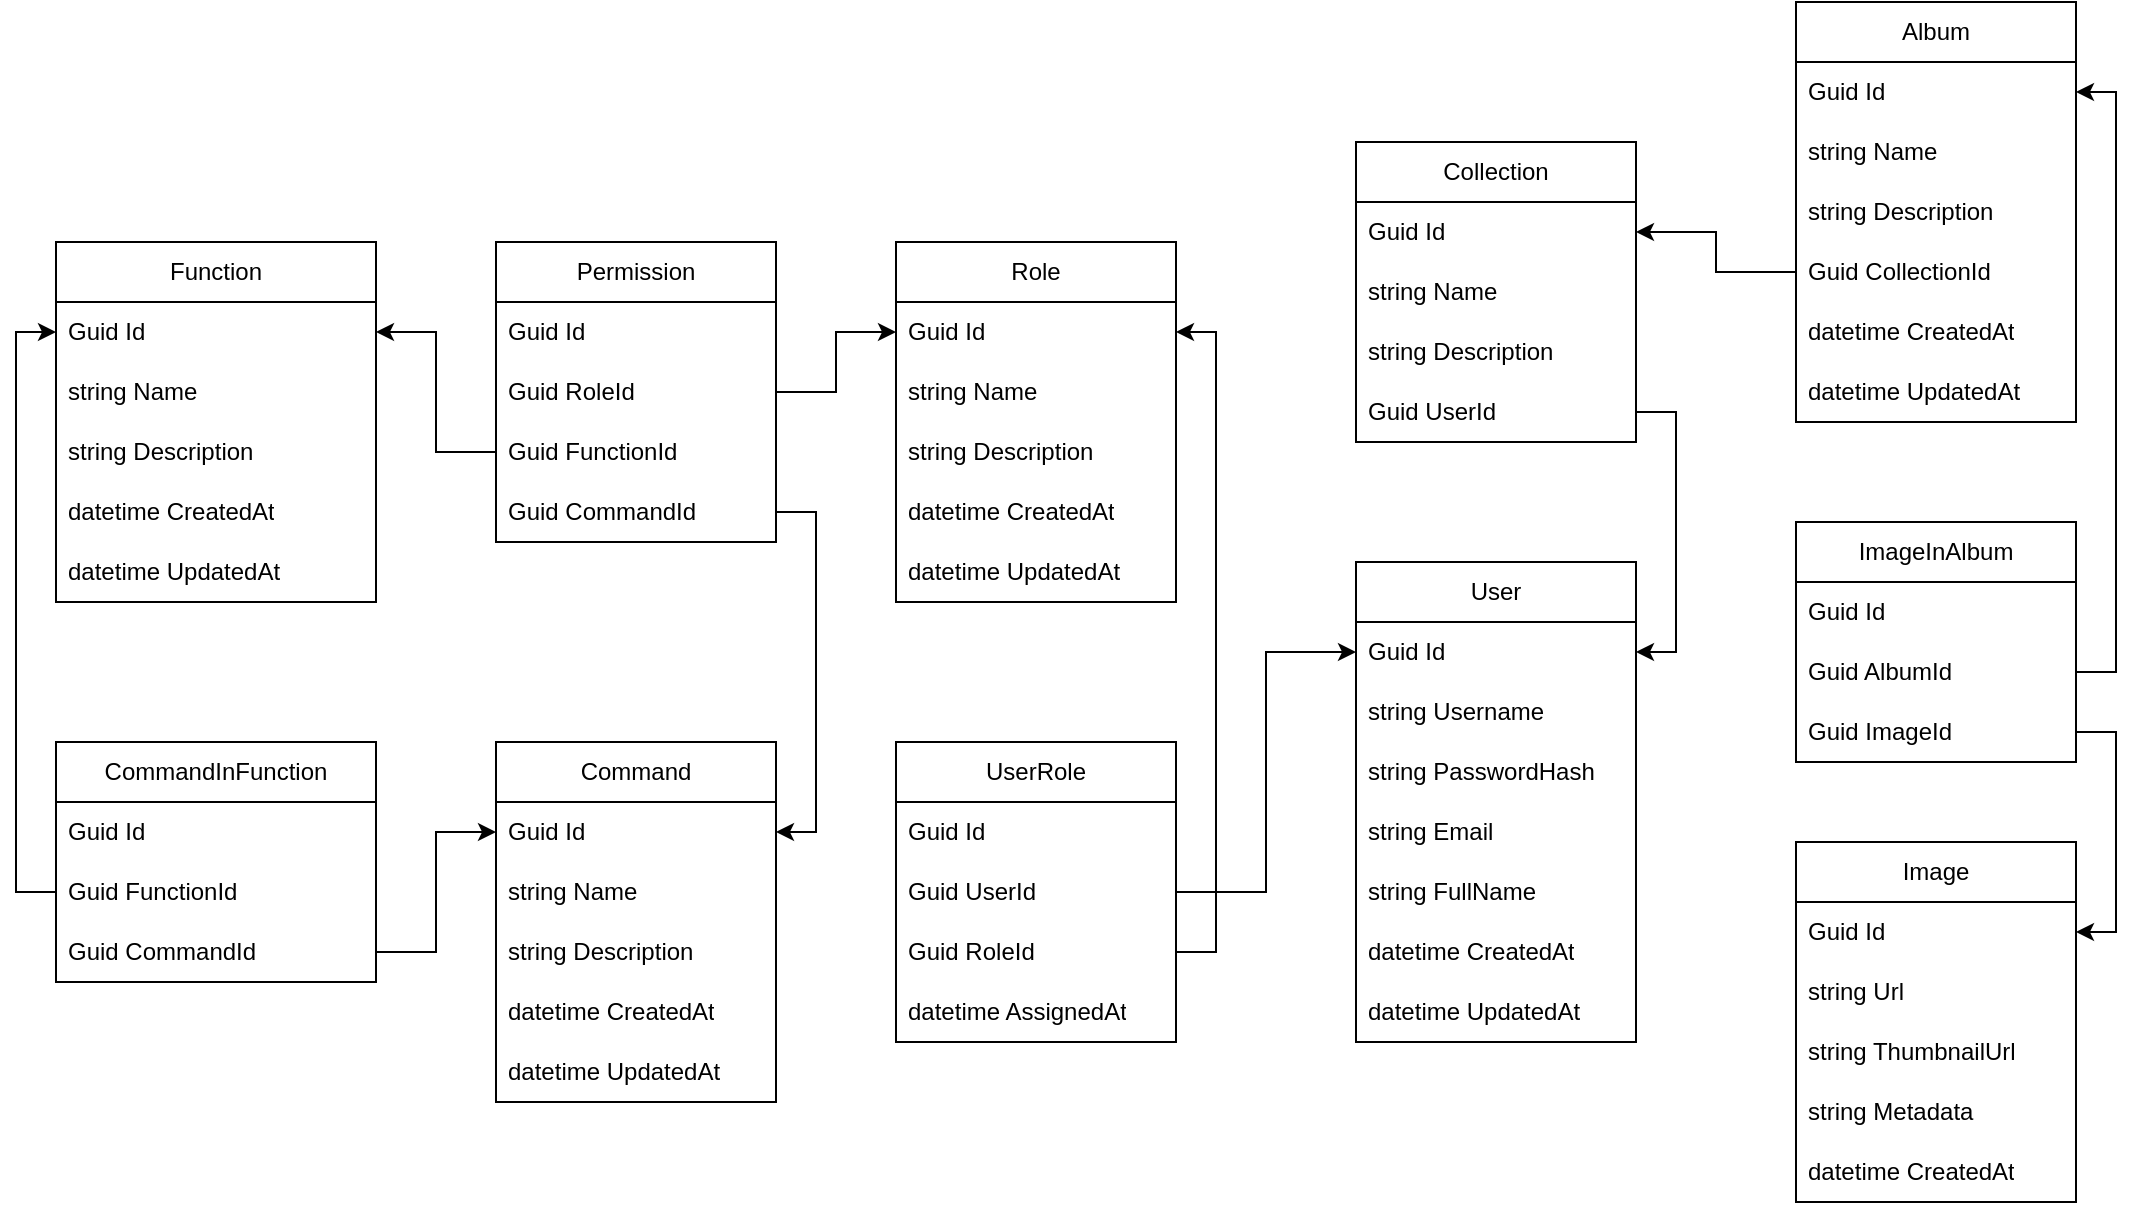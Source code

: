 <mxfile version="26.0.2">
  <diagram name="Page-1" id="929967ad-93f9-6ef4-fab6-5d389245f69c">
    <mxGraphModel dx="1221" dy="725" grid="1" gridSize="10" guides="1" tooltips="1" connect="1" arrows="1" fold="1" page="1" pageScale="1.5" pageWidth="1169" pageHeight="826" background="none" math="0" shadow="0">
      <root>
        <mxCell id="0" style=";html=1;" />
        <mxCell id="1" style=";html=1;" parent="0" />
        <mxCell id="LEmxtr9659id1qwwEW8W-7" value="Collection" style="swimlane;fontStyle=0;childLayout=stackLayout;horizontal=1;startSize=30;horizontalStack=0;resizeParent=1;resizeParentMax=0;resizeLast=0;collapsible=1;marginBottom=0;whiteSpace=wrap;html=1;" vertex="1" parent="1">
          <mxGeometry x="900" y="450" width="140" height="150" as="geometry" />
        </mxCell>
        <mxCell id="LEmxtr9659id1qwwEW8W-8" value="Guid Id" style="text;strokeColor=none;fillColor=none;align=left;verticalAlign=middle;spacingLeft=4;spacingRight=4;overflow=hidden;points=[[0,0.5],[1,0.5]];portConstraint=eastwest;rotatable=0;whiteSpace=wrap;html=1;" vertex="1" parent="LEmxtr9659id1qwwEW8W-7">
          <mxGeometry y="30" width="140" height="30" as="geometry" />
        </mxCell>
        <mxCell id="LEmxtr9659id1qwwEW8W-9" value="string&amp;nbsp;Name" style="text;strokeColor=none;fillColor=none;align=left;verticalAlign=middle;spacingLeft=4;spacingRight=4;overflow=hidden;points=[[0,0.5],[1,0.5]];portConstraint=eastwest;rotatable=0;whiteSpace=wrap;html=1;" vertex="1" parent="LEmxtr9659id1qwwEW8W-7">
          <mxGeometry y="60" width="140" height="30" as="geometry" />
        </mxCell>
        <mxCell id="LEmxtr9659id1qwwEW8W-10" value="string&amp;nbsp;Description" style="text;strokeColor=none;fillColor=none;align=left;verticalAlign=middle;spacingLeft=4;spacingRight=4;overflow=hidden;points=[[0,0.5],[1,0.5]];portConstraint=eastwest;rotatable=0;whiteSpace=wrap;html=1;" vertex="1" parent="LEmxtr9659id1qwwEW8W-7">
          <mxGeometry y="90" width="140" height="30" as="geometry" />
        </mxCell>
        <mxCell id="LEmxtr9659id1qwwEW8W-77" value="Guid UserId" style="text;strokeColor=none;fillColor=none;align=left;verticalAlign=middle;spacingLeft=4;spacingRight=4;overflow=hidden;points=[[0,0.5],[1,0.5]];portConstraint=eastwest;rotatable=0;whiteSpace=wrap;html=1;" vertex="1" parent="LEmxtr9659id1qwwEW8W-7">
          <mxGeometry y="120" width="140" height="30" as="geometry" />
        </mxCell>
        <mxCell id="LEmxtr9659id1qwwEW8W-12" value="Album" style="swimlane;fontStyle=0;childLayout=stackLayout;horizontal=1;startSize=30;horizontalStack=0;resizeParent=1;resizeParentMax=0;resizeLast=0;collapsible=1;marginBottom=0;whiteSpace=wrap;html=1;" vertex="1" parent="1">
          <mxGeometry x="1120" y="380" width="140" height="210" as="geometry" />
        </mxCell>
        <mxCell id="LEmxtr9659id1qwwEW8W-13" value="Guid Id" style="text;strokeColor=none;fillColor=none;align=left;verticalAlign=middle;spacingLeft=4;spacingRight=4;overflow=hidden;points=[[0,0.5],[1,0.5]];portConstraint=eastwest;rotatable=0;whiteSpace=wrap;html=1;" vertex="1" parent="LEmxtr9659id1qwwEW8W-12">
          <mxGeometry y="30" width="140" height="30" as="geometry" />
        </mxCell>
        <mxCell id="LEmxtr9659id1qwwEW8W-14" value="string&amp;nbsp;Name" style="text;strokeColor=none;fillColor=none;align=left;verticalAlign=middle;spacingLeft=4;spacingRight=4;overflow=hidden;points=[[0,0.5],[1,0.5]];portConstraint=eastwest;rotatable=0;whiteSpace=wrap;html=1;" vertex="1" parent="LEmxtr9659id1qwwEW8W-12">
          <mxGeometry y="60" width="140" height="30" as="geometry" />
        </mxCell>
        <mxCell id="LEmxtr9659id1qwwEW8W-15" value="string&amp;nbsp;Description" style="text;strokeColor=none;fillColor=none;align=left;verticalAlign=middle;spacingLeft=4;spacingRight=4;overflow=hidden;points=[[0,0.5],[1,0.5]];portConstraint=eastwest;rotatable=0;whiteSpace=wrap;html=1;" vertex="1" parent="LEmxtr9659id1qwwEW8W-12">
          <mxGeometry y="90" width="140" height="30" as="geometry" />
        </mxCell>
        <mxCell id="LEmxtr9659id1qwwEW8W-78" value="Guid CollectionId" style="text;strokeColor=none;fillColor=none;align=left;verticalAlign=middle;spacingLeft=4;spacingRight=4;overflow=hidden;points=[[0,0.5],[1,0.5]];portConstraint=eastwest;rotatable=0;whiteSpace=wrap;html=1;" vertex="1" parent="LEmxtr9659id1qwwEW8W-12">
          <mxGeometry y="120" width="140" height="30" as="geometry" />
        </mxCell>
        <mxCell id="LEmxtr9659id1qwwEW8W-79" value="datetime&amp;nbsp;CreatedAt" style="text;strokeColor=none;fillColor=none;align=left;verticalAlign=middle;spacingLeft=4;spacingRight=4;overflow=hidden;points=[[0,0.5],[1,0.5]];portConstraint=eastwest;rotatable=0;whiteSpace=wrap;html=1;" vertex="1" parent="LEmxtr9659id1qwwEW8W-12">
          <mxGeometry y="150" width="140" height="30" as="geometry" />
        </mxCell>
        <mxCell id="LEmxtr9659id1qwwEW8W-80" value="datetime&amp;nbsp;UpdatedAt" style="text;strokeColor=none;fillColor=none;align=left;verticalAlign=middle;spacingLeft=4;spacingRight=4;overflow=hidden;points=[[0,0.5],[1,0.5]];portConstraint=eastwest;rotatable=0;whiteSpace=wrap;html=1;" vertex="1" parent="LEmxtr9659id1qwwEW8W-12">
          <mxGeometry y="180" width="140" height="30" as="geometry" />
        </mxCell>
        <mxCell id="LEmxtr9659id1qwwEW8W-16" value="User" style="swimlane;fontStyle=0;childLayout=stackLayout;horizontal=1;startSize=30;horizontalStack=0;resizeParent=1;resizeParentMax=0;resizeLast=0;collapsible=1;marginBottom=0;whiteSpace=wrap;html=1;" vertex="1" parent="1">
          <mxGeometry x="900" y="660" width="140" height="240" as="geometry" />
        </mxCell>
        <mxCell id="LEmxtr9659id1qwwEW8W-17" value="Guid Id" style="text;strokeColor=none;fillColor=none;align=left;verticalAlign=middle;spacingLeft=4;spacingRight=4;overflow=hidden;points=[[0,0.5],[1,0.5]];portConstraint=eastwest;rotatable=0;whiteSpace=wrap;html=1;" vertex="1" parent="LEmxtr9659id1qwwEW8W-16">
          <mxGeometry y="30" width="140" height="30" as="geometry" />
        </mxCell>
        <mxCell id="LEmxtr9659id1qwwEW8W-18" value="string Username " style="text;strokeColor=none;fillColor=none;align=left;verticalAlign=middle;spacingLeft=4;spacingRight=4;overflow=hidden;points=[[0,0.5],[1,0.5]];portConstraint=eastwest;rotatable=0;whiteSpace=wrap;html=1;" vertex="1" parent="LEmxtr9659id1qwwEW8W-16">
          <mxGeometry y="60" width="140" height="30" as="geometry" />
        </mxCell>
        <mxCell id="LEmxtr9659id1qwwEW8W-19" value="string&amp;nbsp;PasswordHash " style="text;strokeColor=none;fillColor=none;align=left;verticalAlign=middle;spacingLeft=4;spacingRight=4;overflow=hidden;points=[[0,0.5],[1,0.5]];portConstraint=eastwest;rotatable=0;whiteSpace=wrap;html=1;" vertex="1" parent="LEmxtr9659id1qwwEW8W-16">
          <mxGeometry y="90" width="140" height="30" as="geometry" />
        </mxCell>
        <mxCell id="LEmxtr9659id1qwwEW8W-53" value="string&amp;nbsp;Email " style="text;strokeColor=none;fillColor=none;align=left;verticalAlign=middle;spacingLeft=4;spacingRight=4;overflow=hidden;points=[[0,0.5],[1,0.5]];portConstraint=eastwest;rotatable=0;whiteSpace=wrap;html=1;" vertex="1" parent="LEmxtr9659id1qwwEW8W-16">
          <mxGeometry y="120" width="140" height="30" as="geometry" />
        </mxCell>
        <mxCell id="LEmxtr9659id1qwwEW8W-54" value="string FullName  " style="text;strokeColor=none;fillColor=none;align=left;verticalAlign=middle;spacingLeft=4;spacingRight=4;overflow=hidden;points=[[0,0.5],[1,0.5]];portConstraint=eastwest;rotatable=0;whiteSpace=wrap;html=1;" vertex="1" parent="LEmxtr9659id1qwwEW8W-16">
          <mxGeometry y="150" width="140" height="30" as="geometry" />
        </mxCell>
        <mxCell id="LEmxtr9659id1qwwEW8W-55" value="datetime&amp;nbsp;CreatedAt " style="text;strokeColor=none;fillColor=none;align=left;verticalAlign=middle;spacingLeft=4;spacingRight=4;overflow=hidden;points=[[0,0.5],[1,0.5]];portConstraint=eastwest;rotatable=0;whiteSpace=wrap;html=1;" vertex="1" parent="LEmxtr9659id1qwwEW8W-16">
          <mxGeometry y="180" width="140" height="30" as="geometry" />
        </mxCell>
        <mxCell id="LEmxtr9659id1qwwEW8W-56" value="datetime&amp;nbsp;UpdatedAt  " style="text;strokeColor=none;fillColor=none;align=left;verticalAlign=middle;spacingLeft=4;spacingRight=4;overflow=hidden;points=[[0,0.5],[1,0.5]];portConstraint=eastwest;rotatable=0;whiteSpace=wrap;html=1;" vertex="1" parent="LEmxtr9659id1qwwEW8W-16">
          <mxGeometry y="210" width="140" height="30" as="geometry" />
        </mxCell>
        <mxCell id="LEmxtr9659id1qwwEW8W-20" value="Image" style="swimlane;fontStyle=0;childLayout=stackLayout;horizontal=1;startSize=30;horizontalStack=0;resizeParent=1;resizeParentMax=0;resizeLast=0;collapsible=1;marginBottom=0;whiteSpace=wrap;html=1;" vertex="1" parent="1">
          <mxGeometry x="1120" y="800" width="140" height="180" as="geometry" />
        </mxCell>
        <mxCell id="LEmxtr9659id1qwwEW8W-21" value="Guid Id" style="text;strokeColor=none;fillColor=none;align=left;verticalAlign=middle;spacingLeft=4;spacingRight=4;overflow=hidden;points=[[0,0.5],[1,0.5]];portConstraint=eastwest;rotatable=0;whiteSpace=wrap;html=1;" vertex="1" parent="LEmxtr9659id1qwwEW8W-20">
          <mxGeometry y="30" width="140" height="30" as="geometry" />
        </mxCell>
        <mxCell id="LEmxtr9659id1qwwEW8W-22" value="string Url" style="text;strokeColor=none;fillColor=none;align=left;verticalAlign=middle;spacingLeft=4;spacingRight=4;overflow=hidden;points=[[0,0.5],[1,0.5]];portConstraint=eastwest;rotatable=0;whiteSpace=wrap;html=1;" vertex="1" parent="LEmxtr9659id1qwwEW8W-20">
          <mxGeometry y="60" width="140" height="30" as="geometry" />
        </mxCell>
        <mxCell id="LEmxtr9659id1qwwEW8W-81" value="string ThumbnailUrl " style="text;strokeColor=none;fillColor=none;align=left;verticalAlign=middle;spacingLeft=4;spacingRight=4;overflow=hidden;points=[[0,0.5],[1,0.5]];portConstraint=eastwest;rotatable=0;whiteSpace=wrap;html=1;" vertex="1" parent="LEmxtr9659id1qwwEW8W-20">
          <mxGeometry y="90" width="140" height="30" as="geometry" />
        </mxCell>
        <mxCell id="LEmxtr9659id1qwwEW8W-82" value="string Metadata  " style="text;strokeColor=none;fillColor=none;align=left;verticalAlign=middle;spacingLeft=4;spacingRight=4;overflow=hidden;points=[[0,0.5],[1,0.5]];portConstraint=eastwest;rotatable=0;whiteSpace=wrap;html=1;" vertex="1" parent="LEmxtr9659id1qwwEW8W-20">
          <mxGeometry y="120" width="140" height="30" as="geometry" />
        </mxCell>
        <mxCell id="LEmxtr9659id1qwwEW8W-83" value="datetime&amp;nbsp;CreatedAt" style="text;strokeColor=none;fillColor=none;align=left;verticalAlign=middle;spacingLeft=4;spacingRight=4;overflow=hidden;points=[[0,0.5],[1,0.5]];portConstraint=eastwest;rotatable=0;whiteSpace=wrap;html=1;" vertex="1" parent="LEmxtr9659id1qwwEW8W-20">
          <mxGeometry y="150" width="140" height="30" as="geometry" />
        </mxCell>
        <mxCell id="LEmxtr9659id1qwwEW8W-24" value="Role" style="swimlane;fontStyle=0;childLayout=stackLayout;horizontal=1;startSize=30;horizontalStack=0;resizeParent=1;resizeParentMax=0;resizeLast=0;collapsible=1;marginBottom=0;whiteSpace=wrap;html=1;" vertex="1" parent="1">
          <mxGeometry x="670" y="500" width="140" height="180" as="geometry" />
        </mxCell>
        <mxCell id="LEmxtr9659id1qwwEW8W-25" value="Guid Id" style="text;strokeColor=none;fillColor=none;align=left;verticalAlign=middle;spacingLeft=4;spacingRight=4;overflow=hidden;points=[[0,0.5],[1,0.5]];portConstraint=eastwest;rotatable=0;whiteSpace=wrap;html=1;" vertex="1" parent="LEmxtr9659id1qwwEW8W-24">
          <mxGeometry y="30" width="140" height="30" as="geometry" />
        </mxCell>
        <mxCell id="LEmxtr9659id1qwwEW8W-26" value="string&amp;nbsp;Name " style="text;strokeColor=none;fillColor=none;align=left;verticalAlign=middle;spacingLeft=4;spacingRight=4;overflow=hidden;points=[[0,0.5],[1,0.5]];portConstraint=eastwest;rotatable=0;whiteSpace=wrap;html=1;" vertex="1" parent="LEmxtr9659id1qwwEW8W-24">
          <mxGeometry y="60" width="140" height="30" as="geometry" />
        </mxCell>
        <mxCell id="LEmxtr9659id1qwwEW8W-60" value="string&amp;nbsp;Description  " style="text;strokeColor=none;fillColor=none;align=left;verticalAlign=middle;spacingLeft=4;spacingRight=4;overflow=hidden;points=[[0,0.5],[1,0.5]];portConstraint=eastwest;rotatable=0;whiteSpace=wrap;html=1;" vertex="1" parent="LEmxtr9659id1qwwEW8W-24">
          <mxGeometry y="90" width="140" height="30" as="geometry" />
        </mxCell>
        <mxCell id="LEmxtr9659id1qwwEW8W-64" value="datetime CreatedAt " style="text;strokeColor=none;fillColor=none;align=left;verticalAlign=middle;spacingLeft=4;spacingRight=4;overflow=hidden;points=[[0,0.5],[1,0.5]];portConstraint=eastwest;rotatable=0;whiteSpace=wrap;html=1;" vertex="1" parent="LEmxtr9659id1qwwEW8W-24">
          <mxGeometry y="120" width="140" height="30" as="geometry" />
        </mxCell>
        <mxCell id="LEmxtr9659id1qwwEW8W-65" value="datetime UpdatedAt  " style="text;strokeColor=none;fillColor=none;align=left;verticalAlign=middle;spacingLeft=4;spacingRight=4;overflow=hidden;points=[[0,0.5],[1,0.5]];portConstraint=eastwest;rotatable=0;whiteSpace=wrap;html=1;" vertex="1" parent="LEmxtr9659id1qwwEW8W-24">
          <mxGeometry y="150" width="140" height="30" as="geometry" />
        </mxCell>
        <mxCell id="LEmxtr9659id1qwwEW8W-28" value="Function" style="swimlane;fontStyle=0;childLayout=stackLayout;horizontal=1;startSize=30;horizontalStack=0;resizeParent=1;resizeParentMax=0;resizeLast=0;collapsible=1;marginBottom=0;whiteSpace=wrap;html=1;" vertex="1" parent="1">
          <mxGeometry x="250" y="500" width="160" height="180" as="geometry" />
        </mxCell>
        <mxCell id="LEmxtr9659id1qwwEW8W-29" value="Guid Id" style="text;strokeColor=none;fillColor=none;align=left;verticalAlign=middle;spacingLeft=4;spacingRight=4;overflow=hidden;points=[[0,0.5],[1,0.5]];portConstraint=eastwest;rotatable=0;whiteSpace=wrap;html=1;" vertex="1" parent="LEmxtr9659id1qwwEW8W-28">
          <mxGeometry y="30" width="160" height="30" as="geometry" />
        </mxCell>
        <mxCell id="LEmxtr9659id1qwwEW8W-30" value="string&amp;nbsp;Name" style="text;strokeColor=none;fillColor=none;align=left;verticalAlign=middle;spacingLeft=4;spacingRight=4;overflow=hidden;points=[[0,0.5],[1,0.5]];portConstraint=eastwest;rotatable=0;whiteSpace=wrap;html=1;" vertex="1" parent="LEmxtr9659id1qwwEW8W-28">
          <mxGeometry y="60" width="160" height="30" as="geometry" />
        </mxCell>
        <mxCell id="LEmxtr9659id1qwwEW8W-31" value="string&amp;nbsp;Description" style="text;strokeColor=none;fillColor=none;align=left;verticalAlign=middle;spacingLeft=4;spacingRight=4;overflow=hidden;points=[[0,0.5],[1,0.5]];portConstraint=eastwest;rotatable=0;whiteSpace=wrap;html=1;" vertex="1" parent="LEmxtr9659id1qwwEW8W-28">
          <mxGeometry y="90" width="160" height="30" as="geometry" />
        </mxCell>
        <mxCell id="LEmxtr9659id1qwwEW8W-67" value="datetime CreatedAt" style="text;strokeColor=none;fillColor=none;align=left;verticalAlign=middle;spacingLeft=4;spacingRight=4;overflow=hidden;points=[[0,0.5],[1,0.5]];portConstraint=eastwest;rotatable=0;whiteSpace=wrap;html=1;" vertex="1" parent="LEmxtr9659id1qwwEW8W-28">
          <mxGeometry y="120" width="160" height="30" as="geometry" />
        </mxCell>
        <mxCell id="LEmxtr9659id1qwwEW8W-68" value="datetime UpdatedAt " style="text;strokeColor=none;fillColor=none;align=left;verticalAlign=middle;spacingLeft=4;spacingRight=4;overflow=hidden;points=[[0,0.5],[1,0.5]];portConstraint=eastwest;rotatable=0;whiteSpace=wrap;html=1;" vertex="1" parent="LEmxtr9659id1qwwEW8W-28">
          <mxGeometry y="150" width="160" height="30" as="geometry" />
        </mxCell>
        <mxCell id="LEmxtr9659id1qwwEW8W-32" value="Command" style="swimlane;fontStyle=0;childLayout=stackLayout;horizontal=1;startSize=30;horizontalStack=0;resizeParent=1;resizeParentMax=0;resizeLast=0;collapsible=1;marginBottom=0;whiteSpace=wrap;html=1;" vertex="1" parent="1">
          <mxGeometry x="470" y="750" width="140" height="180" as="geometry" />
        </mxCell>
        <mxCell id="LEmxtr9659id1qwwEW8W-33" value="Guid Id" style="text;strokeColor=none;fillColor=none;align=left;verticalAlign=middle;spacingLeft=4;spacingRight=4;overflow=hidden;points=[[0,0.5],[1,0.5]];portConstraint=eastwest;rotatable=0;whiteSpace=wrap;html=1;" vertex="1" parent="LEmxtr9659id1qwwEW8W-32">
          <mxGeometry y="30" width="140" height="30" as="geometry" />
        </mxCell>
        <mxCell id="LEmxtr9659id1qwwEW8W-34" value="string&amp;nbsp;Name" style="text;strokeColor=none;fillColor=none;align=left;verticalAlign=middle;spacingLeft=4;spacingRight=4;overflow=hidden;points=[[0,0.5],[1,0.5]];portConstraint=eastwest;rotatable=0;whiteSpace=wrap;html=1;" vertex="1" parent="LEmxtr9659id1qwwEW8W-32">
          <mxGeometry y="60" width="140" height="30" as="geometry" />
        </mxCell>
        <mxCell id="LEmxtr9659id1qwwEW8W-35" value="string&amp;nbsp;Description" style="text;strokeColor=none;fillColor=none;align=left;verticalAlign=middle;spacingLeft=4;spacingRight=4;overflow=hidden;points=[[0,0.5],[1,0.5]];portConstraint=eastwest;rotatable=0;whiteSpace=wrap;html=1;" vertex="1" parent="LEmxtr9659id1qwwEW8W-32">
          <mxGeometry y="90" width="140" height="30" as="geometry" />
        </mxCell>
        <mxCell id="LEmxtr9659id1qwwEW8W-69" value="datetime CreatedAt" style="text;strokeColor=none;fillColor=none;align=left;verticalAlign=middle;spacingLeft=4;spacingRight=4;overflow=hidden;points=[[0,0.5],[1,0.5]];portConstraint=eastwest;rotatable=0;whiteSpace=wrap;html=1;" vertex="1" parent="LEmxtr9659id1qwwEW8W-32">
          <mxGeometry y="120" width="140" height="30" as="geometry" />
        </mxCell>
        <mxCell id="LEmxtr9659id1qwwEW8W-70" value="datetime UpdatedAt" style="text;strokeColor=none;fillColor=none;align=left;verticalAlign=middle;spacingLeft=4;spacingRight=4;overflow=hidden;points=[[0,0.5],[1,0.5]];portConstraint=eastwest;rotatable=0;whiteSpace=wrap;html=1;" vertex="1" parent="LEmxtr9659id1qwwEW8W-32">
          <mxGeometry y="150" width="140" height="30" as="geometry" />
        </mxCell>
        <mxCell id="LEmxtr9659id1qwwEW8W-36" value="CommandInFunction" style="swimlane;fontStyle=0;childLayout=stackLayout;horizontal=1;startSize=30;horizontalStack=0;resizeParent=1;resizeParentMax=0;resizeLast=0;collapsible=1;marginBottom=0;whiteSpace=wrap;html=1;" vertex="1" parent="1">
          <mxGeometry x="250" y="750" width="160" height="120" as="geometry" />
        </mxCell>
        <mxCell id="LEmxtr9659id1qwwEW8W-37" value="Guid Id" style="text;strokeColor=none;fillColor=none;align=left;verticalAlign=middle;spacingLeft=4;spacingRight=4;overflow=hidden;points=[[0,0.5],[1,0.5]];portConstraint=eastwest;rotatable=0;whiteSpace=wrap;html=1;" vertex="1" parent="LEmxtr9659id1qwwEW8W-36">
          <mxGeometry y="30" width="160" height="30" as="geometry" />
        </mxCell>
        <mxCell id="LEmxtr9659id1qwwEW8W-71" value="Guid FunctionId " style="text;strokeColor=none;fillColor=none;align=left;verticalAlign=middle;spacingLeft=4;spacingRight=4;overflow=hidden;points=[[0,0.5],[1,0.5]];portConstraint=eastwest;rotatable=0;whiteSpace=wrap;html=1;" vertex="1" parent="LEmxtr9659id1qwwEW8W-36">
          <mxGeometry y="60" width="160" height="30" as="geometry" />
        </mxCell>
        <mxCell id="LEmxtr9659id1qwwEW8W-72" value="Guid CommandId " style="text;strokeColor=none;fillColor=none;align=left;verticalAlign=middle;spacingLeft=4;spacingRight=4;overflow=hidden;points=[[0,0.5],[1,0.5]];portConstraint=eastwest;rotatable=0;whiteSpace=wrap;html=1;" vertex="1" parent="LEmxtr9659id1qwwEW8W-36">
          <mxGeometry y="90" width="160" height="30" as="geometry" />
        </mxCell>
        <mxCell id="LEmxtr9659id1qwwEW8W-41" value="Permission" style="swimlane;fontStyle=0;childLayout=stackLayout;horizontal=1;startSize=30;horizontalStack=0;resizeParent=1;resizeParentMax=0;resizeLast=0;collapsible=1;marginBottom=0;whiteSpace=wrap;html=1;" vertex="1" parent="1">
          <mxGeometry x="470" y="500" width="140" height="150" as="geometry" />
        </mxCell>
        <mxCell id="LEmxtr9659id1qwwEW8W-42" value="Guid Id" style="text;strokeColor=none;fillColor=none;align=left;verticalAlign=middle;spacingLeft=4;spacingRight=4;overflow=hidden;points=[[0,0.5],[1,0.5]];portConstraint=eastwest;rotatable=0;whiteSpace=wrap;html=1;" vertex="1" parent="LEmxtr9659id1qwwEW8W-41">
          <mxGeometry y="30" width="140" height="30" as="geometry" />
        </mxCell>
        <mxCell id="LEmxtr9659id1qwwEW8W-73" value="Guid RoleId " style="text;strokeColor=none;fillColor=none;align=left;verticalAlign=middle;spacingLeft=4;spacingRight=4;overflow=hidden;points=[[0,0.5],[1,0.5]];portConstraint=eastwest;rotatable=0;whiteSpace=wrap;html=1;" vertex="1" parent="LEmxtr9659id1qwwEW8W-41">
          <mxGeometry y="60" width="140" height="30" as="geometry" />
        </mxCell>
        <mxCell id="LEmxtr9659id1qwwEW8W-74" value="Guid FunctionId " style="text;strokeColor=none;fillColor=none;align=left;verticalAlign=middle;spacingLeft=4;spacingRight=4;overflow=hidden;points=[[0,0.5],[1,0.5]];portConstraint=eastwest;rotatable=0;whiteSpace=wrap;html=1;" vertex="1" parent="LEmxtr9659id1qwwEW8W-41">
          <mxGeometry y="90" width="140" height="30" as="geometry" />
        </mxCell>
        <mxCell id="LEmxtr9659id1qwwEW8W-75" value="Guid CommandId " style="text;strokeColor=none;fillColor=none;align=left;verticalAlign=middle;spacingLeft=4;spacingRight=4;overflow=hidden;points=[[0,0.5],[1,0.5]];portConstraint=eastwest;rotatable=0;whiteSpace=wrap;html=1;" vertex="1" parent="LEmxtr9659id1qwwEW8W-41">
          <mxGeometry y="120" width="140" height="30" as="geometry" />
        </mxCell>
        <mxCell id="LEmxtr9659id1qwwEW8W-45" value="UserRole" style="swimlane;fontStyle=0;childLayout=stackLayout;horizontal=1;startSize=30;horizontalStack=0;resizeParent=1;resizeParentMax=0;resizeLast=0;collapsible=1;marginBottom=0;whiteSpace=wrap;html=1;" vertex="1" parent="1">
          <mxGeometry x="670" y="750" width="140" height="150" as="geometry" />
        </mxCell>
        <mxCell id="LEmxtr9659id1qwwEW8W-46" value="Guid Id" style="text;strokeColor=none;fillColor=none;align=left;verticalAlign=middle;spacingLeft=4;spacingRight=4;overflow=hidden;points=[[0,0.5],[1,0.5]];portConstraint=eastwest;rotatable=0;whiteSpace=wrap;html=1;" vertex="1" parent="LEmxtr9659id1qwwEW8W-45">
          <mxGeometry y="30" width="140" height="30" as="geometry" />
        </mxCell>
        <mxCell id="LEmxtr9659id1qwwEW8W-47" value="Guid UserId" style="text;strokeColor=none;fillColor=none;align=left;verticalAlign=middle;spacingLeft=4;spacingRight=4;overflow=hidden;points=[[0,0.5],[1,0.5]];portConstraint=eastwest;rotatable=0;whiteSpace=wrap;html=1;" vertex="1" parent="LEmxtr9659id1qwwEW8W-45">
          <mxGeometry y="60" width="140" height="30" as="geometry" />
        </mxCell>
        <mxCell id="LEmxtr9659id1qwwEW8W-48" value="Guid RoleId" style="text;strokeColor=none;fillColor=none;align=left;verticalAlign=middle;spacingLeft=4;spacingRight=4;overflow=hidden;points=[[0,0.5],[1,0.5]];portConstraint=eastwest;rotatable=0;whiteSpace=wrap;html=1;" vertex="1" parent="LEmxtr9659id1qwwEW8W-45">
          <mxGeometry y="90" width="140" height="30" as="geometry" />
        </mxCell>
        <mxCell id="LEmxtr9659id1qwwEW8W-66" value="datetime AssignedAt " style="text;strokeColor=none;fillColor=none;align=left;verticalAlign=middle;spacingLeft=4;spacingRight=4;overflow=hidden;points=[[0,0.5],[1,0.5]];portConstraint=eastwest;rotatable=0;whiteSpace=wrap;html=1;" vertex="1" parent="LEmxtr9659id1qwwEW8W-45">
          <mxGeometry y="120" width="140" height="30" as="geometry" />
        </mxCell>
        <mxCell id="LEmxtr9659id1qwwEW8W-49" value="ImageInAlbum" style="swimlane;fontStyle=0;childLayout=stackLayout;horizontal=1;startSize=30;horizontalStack=0;resizeParent=1;resizeParentMax=0;resizeLast=0;collapsible=1;marginBottom=0;whiteSpace=wrap;html=1;" vertex="1" parent="1">
          <mxGeometry x="1120" y="640" width="140" height="120" as="geometry" />
        </mxCell>
        <mxCell id="LEmxtr9659id1qwwEW8W-50" value="Guid Id" style="text;strokeColor=none;fillColor=none;align=left;verticalAlign=middle;spacingLeft=4;spacingRight=4;overflow=hidden;points=[[0,0.5],[1,0.5]];portConstraint=eastwest;rotatable=0;whiteSpace=wrap;html=1;" vertex="1" parent="LEmxtr9659id1qwwEW8W-49">
          <mxGeometry y="30" width="140" height="30" as="geometry" />
        </mxCell>
        <mxCell id="LEmxtr9659id1qwwEW8W-84" value="Guid AlbumId " style="text;strokeColor=none;fillColor=none;align=left;verticalAlign=middle;spacingLeft=4;spacingRight=4;overflow=hidden;points=[[0,0.5],[1,0.5]];portConstraint=eastwest;rotatable=0;whiteSpace=wrap;html=1;" vertex="1" parent="LEmxtr9659id1qwwEW8W-49">
          <mxGeometry y="60" width="140" height="30" as="geometry" />
        </mxCell>
        <mxCell id="LEmxtr9659id1qwwEW8W-85" value="Guid ImageId  " style="text;strokeColor=none;fillColor=none;align=left;verticalAlign=middle;spacingLeft=4;spacingRight=4;overflow=hidden;points=[[0,0.5],[1,0.5]];portConstraint=eastwest;rotatable=0;whiteSpace=wrap;html=1;" vertex="1" parent="LEmxtr9659id1qwwEW8W-49">
          <mxGeometry y="90" width="140" height="30" as="geometry" />
        </mxCell>
        <mxCell id="LEmxtr9659id1qwwEW8W-95" style="edgeStyle=orthogonalEdgeStyle;rounded=0;orthogonalLoop=1;jettySize=auto;html=1;exitX=0;exitY=0.5;exitDx=0;exitDy=0;entryX=0;entryY=0.5;entryDx=0;entryDy=0;" edge="1" parent="1" source="LEmxtr9659id1qwwEW8W-71" target="LEmxtr9659id1qwwEW8W-29">
          <mxGeometry relative="1" as="geometry" />
        </mxCell>
        <mxCell id="LEmxtr9659id1qwwEW8W-96" style="edgeStyle=orthogonalEdgeStyle;rounded=0;orthogonalLoop=1;jettySize=auto;html=1;exitX=1;exitY=0.5;exitDx=0;exitDy=0;entryX=0;entryY=0.5;entryDx=0;entryDy=0;" edge="1" parent="1" source="LEmxtr9659id1qwwEW8W-72" target="LEmxtr9659id1qwwEW8W-33">
          <mxGeometry relative="1" as="geometry" />
        </mxCell>
        <mxCell id="LEmxtr9659id1qwwEW8W-97" style="edgeStyle=orthogonalEdgeStyle;rounded=0;orthogonalLoop=1;jettySize=auto;html=1;exitX=0;exitY=0.5;exitDx=0;exitDy=0;entryX=1;entryY=0.5;entryDx=0;entryDy=0;" edge="1" parent="1" source="LEmxtr9659id1qwwEW8W-74" target="LEmxtr9659id1qwwEW8W-29">
          <mxGeometry relative="1" as="geometry" />
        </mxCell>
        <mxCell id="LEmxtr9659id1qwwEW8W-98" style="edgeStyle=orthogonalEdgeStyle;rounded=0;orthogonalLoop=1;jettySize=auto;html=1;exitX=1;exitY=0.5;exitDx=0;exitDy=0;entryX=1;entryY=0.5;entryDx=0;entryDy=0;" edge="1" parent="1" source="LEmxtr9659id1qwwEW8W-75" target="LEmxtr9659id1qwwEW8W-33">
          <mxGeometry relative="1" as="geometry" />
        </mxCell>
        <mxCell id="LEmxtr9659id1qwwEW8W-99" style="edgeStyle=orthogonalEdgeStyle;rounded=0;orthogonalLoop=1;jettySize=auto;html=1;exitX=1;exitY=0.5;exitDx=0;exitDy=0;entryX=0;entryY=0.5;entryDx=0;entryDy=0;" edge="1" parent="1" source="LEmxtr9659id1qwwEW8W-73" target="LEmxtr9659id1qwwEW8W-25">
          <mxGeometry relative="1" as="geometry" />
        </mxCell>
        <mxCell id="LEmxtr9659id1qwwEW8W-100" style="edgeStyle=orthogonalEdgeStyle;rounded=0;orthogonalLoop=1;jettySize=auto;html=1;exitX=1;exitY=0.5;exitDx=0;exitDy=0;entryX=1;entryY=0.5;entryDx=0;entryDy=0;" edge="1" parent="1" source="LEmxtr9659id1qwwEW8W-48" target="LEmxtr9659id1qwwEW8W-25">
          <mxGeometry relative="1" as="geometry" />
        </mxCell>
        <mxCell id="LEmxtr9659id1qwwEW8W-101" style="edgeStyle=orthogonalEdgeStyle;rounded=0;orthogonalLoop=1;jettySize=auto;html=1;exitX=1;exitY=0.5;exitDx=0;exitDy=0;entryX=0;entryY=0.5;entryDx=0;entryDy=0;" edge="1" parent="1" source="LEmxtr9659id1qwwEW8W-47" target="LEmxtr9659id1qwwEW8W-17">
          <mxGeometry relative="1" as="geometry" />
        </mxCell>
        <mxCell id="LEmxtr9659id1qwwEW8W-103" style="edgeStyle=orthogonalEdgeStyle;rounded=0;orthogonalLoop=1;jettySize=auto;html=1;exitX=1;exitY=0.5;exitDx=0;exitDy=0;entryX=1;entryY=0.5;entryDx=0;entryDy=0;" edge="1" parent="1" source="LEmxtr9659id1qwwEW8W-77" target="LEmxtr9659id1qwwEW8W-17">
          <mxGeometry relative="1" as="geometry" />
        </mxCell>
        <mxCell id="LEmxtr9659id1qwwEW8W-104" style="edgeStyle=orthogonalEdgeStyle;rounded=0;orthogonalLoop=1;jettySize=auto;html=1;exitX=0;exitY=0.5;exitDx=0;exitDy=0;entryX=1;entryY=0.5;entryDx=0;entryDy=0;" edge="1" parent="1" source="LEmxtr9659id1qwwEW8W-78" target="LEmxtr9659id1qwwEW8W-8">
          <mxGeometry relative="1" as="geometry" />
        </mxCell>
        <mxCell id="LEmxtr9659id1qwwEW8W-105" style="edgeStyle=orthogonalEdgeStyle;rounded=0;orthogonalLoop=1;jettySize=auto;html=1;exitX=1;exitY=0.5;exitDx=0;exitDy=0;entryX=1;entryY=0.5;entryDx=0;entryDy=0;" edge="1" parent="1" source="LEmxtr9659id1qwwEW8W-84" target="LEmxtr9659id1qwwEW8W-13">
          <mxGeometry relative="1" as="geometry" />
        </mxCell>
        <mxCell id="LEmxtr9659id1qwwEW8W-106" style="edgeStyle=orthogonalEdgeStyle;rounded=0;orthogonalLoop=1;jettySize=auto;html=1;exitX=1;exitY=0.5;exitDx=0;exitDy=0;entryX=1;entryY=0.5;entryDx=0;entryDy=0;" edge="1" parent="1" source="LEmxtr9659id1qwwEW8W-85" target="LEmxtr9659id1qwwEW8W-21">
          <mxGeometry relative="1" as="geometry" />
        </mxCell>
      </root>
    </mxGraphModel>
  </diagram>
</mxfile>

